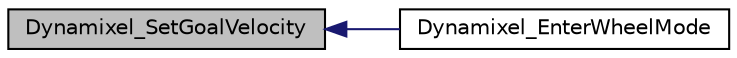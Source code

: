 digraph "Dynamixel_SetGoalVelocity"
{
  edge [fontname="Helvetica",fontsize="10",labelfontname="Helvetica",labelfontsize="10"];
  node [fontname="Helvetica",fontsize="10",shape=record];
  rankdir="LR";
  Node45 [label="Dynamixel_SetGoalVelocity",height=0.2,width=0.4,color="black", fillcolor="grey75", style="filled", fontcolor="black"];
  Node45 -> Node46 [dir="back",color="midnightblue",fontsize="10",style="solid",fontname="Helvetica"];
  Node46 [label="Dynamixel_EnterWheelMode",height=0.2,width=0.4,color="black", fillcolor="white", style="filled",URL="$group___dynamixel_protocol_v1_header.html#ga018df076095889475b42e8e21a26dc1e",tooltip="Sets the control registers such that the rotational angle of the motor is not bounded. "];
}
